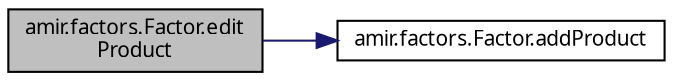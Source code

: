 digraph "amir.factors.Factor.editProduct"
{
 // LATEX_PDF_SIZE
  edge [fontname="FreeSans.ttf",fontsize="10",labelfontname="FreeSans.ttf",labelfontsize="10"];
  node [fontname="FreeSans.ttf",fontsize="10",shape=record];
  rankdir="LR";
  Node1 [label="amir.factors.Factor.edit\lProduct",height=0.2,width=0.4,color="black", fillcolor="grey75", style="filled", fontcolor="black",tooltip=" "];
  Node1 -> Node2 [color="midnightblue",fontsize="10",style="solid",fontname="FreeSans.ttf"];
  Node2 [label="amir.factors.Factor.addProduct",height=0.2,width=0.4,color="black", fillcolor="white", style="filled",URL="$classamir_1_1factors_1_1_factor.html#ac67c85dbb072cc3679fc6603ff1ba136",tooltip=" "];
}
